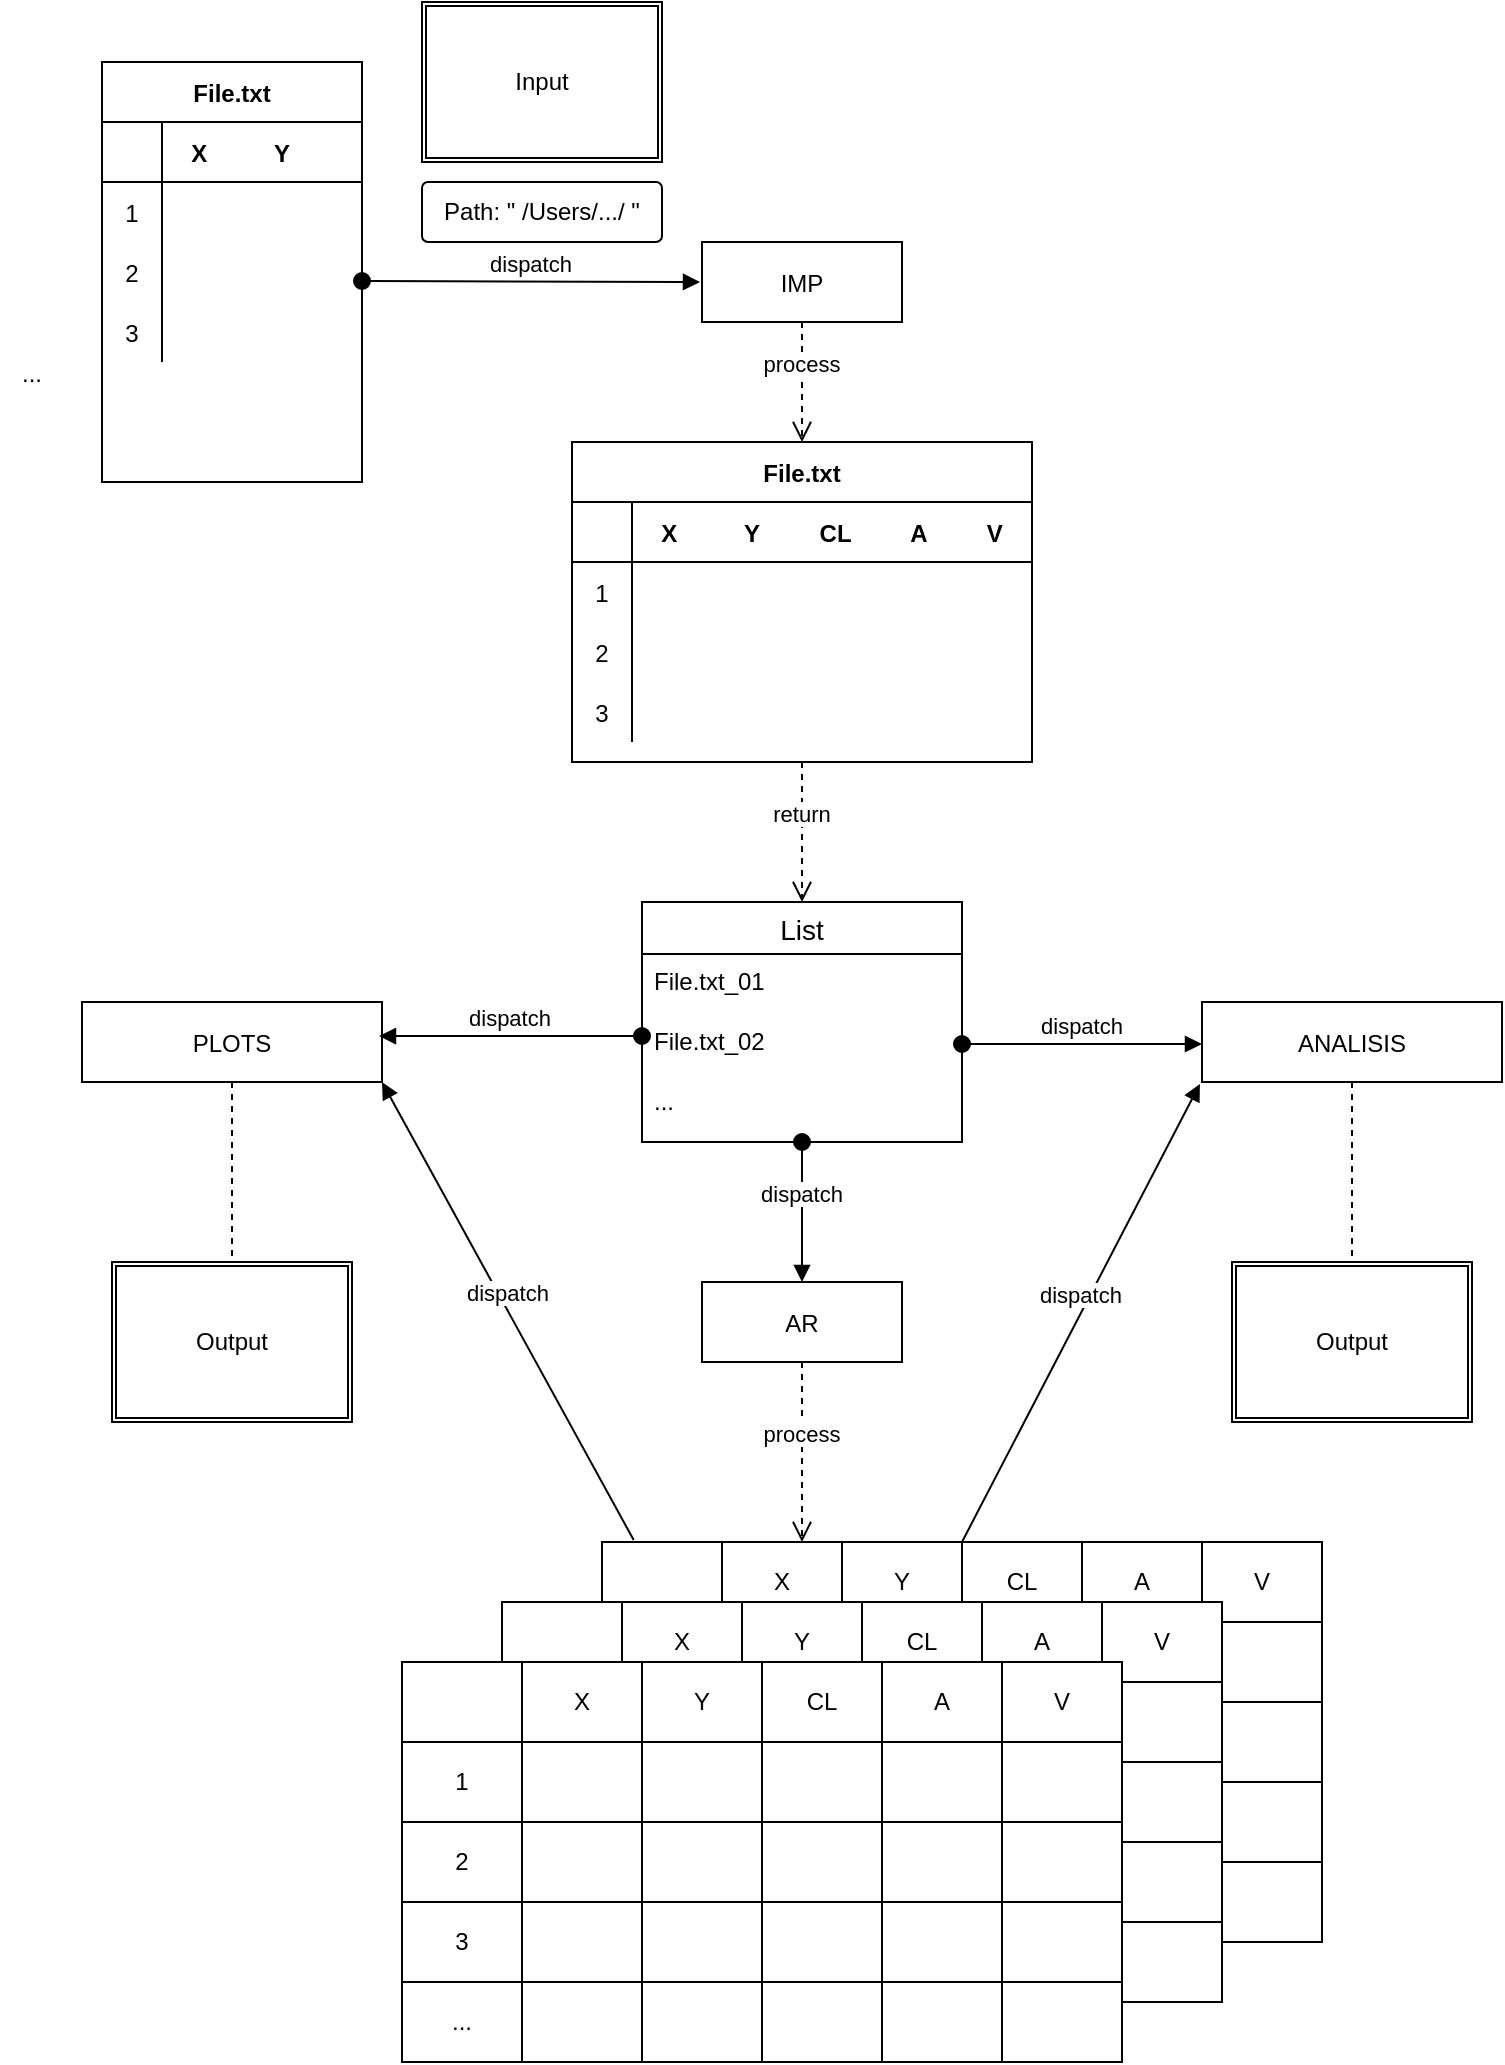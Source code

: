 <mxfile version="13.10.5" type="github">
  <diagram id="kgpKYQtTHZ0yAKxKKP6v" name="Page-1">
    <mxGraphModel dx="830" dy="463" grid="1" gridSize="10" guides="1" tooltips="1" connect="1" arrows="1" fold="1" page="1" pageScale="1" pageWidth="850" pageHeight="1100" math="0" shadow="0">
      <root>
        <mxCell id="0" />
        <mxCell id="1" parent="0" />
        <mxCell id="3nuBFxr9cyL0pnOWT2aG-1" value="ANALISIS" style="shape=umlLifeline;perimeter=lifelinePerimeter;container=1;collapsible=0;recursiveResize=0;rounded=0;shadow=0;strokeWidth=1;" parent="1" vertex="1">
          <mxGeometry x="640" y="540" width="150" height="130" as="geometry" />
        </mxCell>
        <mxCell id="3nuBFxr9cyL0pnOWT2aG-5" value="IMP" style="shape=umlLifeline;perimeter=lifelinePerimeter;container=1;collapsible=0;recursiveResize=0;rounded=0;shadow=0;strokeWidth=1;" parent="1" vertex="1">
          <mxGeometry x="390" y="160" width="100" height="40" as="geometry" />
        </mxCell>
        <mxCell id="3nuBFxr9cyL0pnOWT2aG-8" value="dispatch" style="verticalAlign=bottom;endArrow=block;shadow=0;strokeWidth=1;entryX=-0.007;entryY=0.315;entryDx=0;entryDy=0;entryPerimeter=0;" parent="1" target="3nuBFxr9cyL0pnOWT2aG-1" edge="1">
          <mxGeometry relative="1" as="geometry">
            <mxPoint x="520" y="810" as="sourcePoint" />
            <mxPoint x="643" y="580" as="targetPoint" />
          </mxGeometry>
        </mxCell>
        <mxCell id="3nuBFxr9cyL0pnOWT2aG-10" value="process" style="verticalAlign=bottom;endArrow=open;dashed=1;endSize=8;shadow=0;strokeWidth=1;exitX=0.5;exitY=1;exitDx=0;exitDy=0;exitPerimeter=0;" parent="1" source="f9aZfMR1xTo5Dr4xOCd6-70" edge="1">
          <mxGeometry relative="1" as="geometry">
            <mxPoint x="440" y="810" as="targetPoint" />
            <mxPoint x="523" y="610" as="sourcePoint" />
          </mxGeometry>
        </mxCell>
        <mxCell id="f9aZfMR1xTo5Dr4xOCd6-3" value="File.txt" style="shape=table;startSize=30;container=1;collapsible=1;childLayout=tableLayout;fixedRows=1;rowLines=0;fontStyle=1;align=center;resizeLast=1;" parent="1" vertex="1">
          <mxGeometry x="90" y="70" width="130" height="210" as="geometry" />
        </mxCell>
        <mxCell id="f9aZfMR1xTo5Dr4xOCd6-4" value="" style="shape=partialRectangle;collapsible=0;dropTarget=0;pointerEvents=0;fillColor=none;top=0;left=0;bottom=1;right=0;points=[[0,0.5],[1,0.5]];portConstraint=eastwest;" parent="f9aZfMR1xTo5Dr4xOCd6-3" vertex="1">
          <mxGeometry y="30" width="130" height="30" as="geometry" />
        </mxCell>
        <mxCell id="f9aZfMR1xTo5Dr4xOCd6-5" value="" style="shape=partialRectangle;connectable=0;fillColor=none;top=0;left=0;bottom=0;right=0;fontStyle=1;overflow=hidden;" parent="f9aZfMR1xTo5Dr4xOCd6-4" vertex="1">
          <mxGeometry width="30" height="30" as="geometry" />
        </mxCell>
        <mxCell id="f9aZfMR1xTo5Dr4xOCd6-6" value="  X          Y" style="shape=partialRectangle;connectable=0;fillColor=none;top=0;left=0;bottom=0;right=0;align=left;spacingLeft=6;fontStyle=1;overflow=hidden;" parent="f9aZfMR1xTo5Dr4xOCd6-4" vertex="1">
          <mxGeometry x="30" width="100" height="30" as="geometry" />
        </mxCell>
        <mxCell id="f9aZfMR1xTo5Dr4xOCd6-7" value="" style="shape=partialRectangle;collapsible=0;dropTarget=0;pointerEvents=0;fillColor=none;top=0;left=0;bottom=0;right=0;points=[[0,0.5],[1,0.5]];portConstraint=eastwest;" parent="f9aZfMR1xTo5Dr4xOCd6-3" vertex="1">
          <mxGeometry y="60" width="130" height="30" as="geometry" />
        </mxCell>
        <mxCell id="f9aZfMR1xTo5Dr4xOCd6-8" value="1" style="shape=partialRectangle;connectable=0;fillColor=none;top=0;left=0;bottom=0;right=0;editable=1;overflow=hidden;" parent="f9aZfMR1xTo5Dr4xOCd6-7" vertex="1">
          <mxGeometry width="30" height="30" as="geometry" />
        </mxCell>
        <mxCell id="f9aZfMR1xTo5Dr4xOCd6-9" value="" style="shape=partialRectangle;connectable=0;fillColor=none;top=0;left=0;bottom=0;right=0;align=left;spacingLeft=6;overflow=hidden;" parent="f9aZfMR1xTo5Dr4xOCd6-7" vertex="1">
          <mxGeometry x="30" width="100" height="30" as="geometry" />
        </mxCell>
        <mxCell id="f9aZfMR1xTo5Dr4xOCd6-10" value="" style="shape=partialRectangle;collapsible=0;dropTarget=0;pointerEvents=0;fillColor=none;top=0;left=0;bottom=0;right=0;points=[[0,0.5],[1,0.5]];portConstraint=eastwest;" parent="f9aZfMR1xTo5Dr4xOCd6-3" vertex="1">
          <mxGeometry y="90" width="130" height="30" as="geometry" />
        </mxCell>
        <mxCell id="f9aZfMR1xTo5Dr4xOCd6-11" value="2" style="shape=partialRectangle;connectable=0;fillColor=none;top=0;left=0;bottom=0;right=0;editable=1;overflow=hidden;" parent="f9aZfMR1xTo5Dr4xOCd6-10" vertex="1">
          <mxGeometry width="30" height="30" as="geometry" />
        </mxCell>
        <mxCell id="f9aZfMR1xTo5Dr4xOCd6-12" value="" style="shape=partialRectangle;connectable=0;fillColor=none;top=0;left=0;bottom=0;right=0;align=left;spacingLeft=6;overflow=hidden;" parent="f9aZfMR1xTo5Dr4xOCd6-10" vertex="1">
          <mxGeometry x="30" width="100" height="30" as="geometry" />
        </mxCell>
        <mxCell id="f9aZfMR1xTo5Dr4xOCd6-13" value="" style="shape=partialRectangle;collapsible=0;dropTarget=0;pointerEvents=0;fillColor=none;top=0;left=0;bottom=0;right=0;points=[[0,0.5],[1,0.5]];portConstraint=eastwest;" parent="f9aZfMR1xTo5Dr4xOCd6-3" vertex="1">
          <mxGeometry y="120" width="130" height="30" as="geometry" />
        </mxCell>
        <mxCell id="f9aZfMR1xTo5Dr4xOCd6-14" value="3" style="shape=partialRectangle;connectable=0;fillColor=none;top=0;left=0;bottom=0;right=0;editable=1;overflow=hidden;" parent="f9aZfMR1xTo5Dr4xOCd6-13" vertex="1">
          <mxGeometry width="30" height="30" as="geometry" />
        </mxCell>
        <mxCell id="f9aZfMR1xTo5Dr4xOCd6-15" value="" style="shape=partialRectangle;connectable=0;fillColor=none;top=0;left=0;bottom=0;right=0;align=left;spacingLeft=6;overflow=hidden;" parent="f9aZfMR1xTo5Dr4xOCd6-13" vertex="1">
          <mxGeometry x="30" width="100" height="30" as="geometry" />
        </mxCell>
        <mxCell id="f9aZfMR1xTo5Dr4xOCd6-17" value="..." style="shape=partialRectangle;connectable=0;fillColor=none;top=0;left=0;bottom=0;right=0;editable=1;overflow=hidden;" parent="1" vertex="1">
          <mxGeometry x="40" y="210" width="30" height="30" as="geometry" />
        </mxCell>
        <mxCell id="f9aZfMR1xTo5Dr4xOCd6-44" value="List" style="swimlane;fontStyle=0;childLayout=stackLayout;horizontal=1;startSize=26;horizontalStack=0;resizeParent=1;resizeParentMax=0;resizeLast=0;collapsible=1;marginBottom=0;align=center;fontSize=14;" parent="1" vertex="1">
          <mxGeometry x="360" y="490" width="160" height="120" as="geometry" />
        </mxCell>
        <mxCell id="f9aZfMR1xTo5Dr4xOCd6-45" value="File.txt_01&#xa;" style="text;strokeColor=none;fillColor=none;spacingLeft=4;spacingRight=4;overflow=hidden;rotatable=0;points=[[0,0.5],[1,0.5]];portConstraint=eastwest;fontSize=12;" parent="f9aZfMR1xTo5Dr4xOCd6-44" vertex="1">
          <mxGeometry y="26" width="160" height="30" as="geometry" />
        </mxCell>
        <mxCell id="f9aZfMR1xTo5Dr4xOCd6-46" value="File.txt_02&#xa;" style="text;strokeColor=none;fillColor=none;spacingLeft=4;spacingRight=4;overflow=hidden;rotatable=0;points=[[0,0.5],[1,0.5]];portConstraint=eastwest;fontSize=12;" parent="f9aZfMR1xTo5Dr4xOCd6-44" vertex="1">
          <mxGeometry y="56" width="160" height="30" as="geometry" />
        </mxCell>
        <mxCell id="f9aZfMR1xTo5Dr4xOCd6-47" value="..." style="text;strokeColor=none;fillColor=none;spacingLeft=4;spacingRight=4;overflow=hidden;rotatable=0;points=[[0,0.5],[1,0.5]];portConstraint=eastwest;fontSize=12;" parent="f9aZfMR1xTo5Dr4xOCd6-44" vertex="1">
          <mxGeometry y="86" width="160" height="34" as="geometry" />
        </mxCell>
        <mxCell id="f9aZfMR1xTo5Dr4xOCd6-71" value="dispatch" style="verticalAlign=bottom;startArrow=oval;endArrow=block;startSize=8;shadow=0;strokeWidth=1;exitX=1;exitY=0.5;exitDx=0;exitDy=0;entryX=0.5;entryY=0;entryDx=0;entryDy=0;entryPerimeter=0;" parent="f9aZfMR1xTo5Dr4xOCd6-44" target="f9aZfMR1xTo5Dr4xOCd6-70" edge="1">
          <mxGeometry relative="1" as="geometry">
            <mxPoint x="80" y="120" as="sourcePoint" />
            <mxPoint x="200" y="120" as="targetPoint" />
          </mxGeometry>
        </mxCell>
        <mxCell id="f9aZfMR1xTo5Dr4xOCd6-50" value="Path: &quot; /Users/.../ &quot;" style="rounded=1;arcSize=10;whiteSpace=wrap;html=1;align=center;" parent="1" vertex="1">
          <mxGeometry x="250" y="130" width="120" height="30" as="geometry" />
        </mxCell>
        <mxCell id="f9aZfMR1xTo5Dr4xOCd6-51" value="PLOTS" style="shape=umlLifeline;perimeter=lifelinePerimeter;container=1;collapsible=0;recursiveResize=0;rounded=0;shadow=0;strokeWidth=1;" parent="1" vertex="1">
          <mxGeometry x="80" y="540" width="150" height="130" as="geometry" />
        </mxCell>
        <mxCell id="3nuBFxr9cyL0pnOWT2aG-3" value="dispatch" style="verticalAlign=bottom;startArrow=oval;endArrow=block;startSize=8;shadow=0;strokeWidth=1;exitX=1;exitY=0.5;exitDx=0;exitDy=0;" parent="1" source="f9aZfMR1xTo5Dr4xOCd6-46" edge="1">
          <mxGeometry relative="1" as="geometry">
            <mxPoint x="540" y="560.5" as="sourcePoint" />
            <mxPoint x="640" y="561" as="targetPoint" />
          </mxGeometry>
        </mxCell>
        <mxCell id="f9aZfMR1xTo5Dr4xOCd6-52" value="dispatch" style="verticalAlign=bottom;startArrow=oval;endArrow=block;startSize=8;shadow=0;strokeWidth=1;entryX=0.99;entryY=0.131;entryDx=0;entryDy=0;entryPerimeter=0;" parent="1" target="f9aZfMR1xTo5Dr4xOCd6-51" edge="1">
          <mxGeometry relative="1" as="geometry">
            <mxPoint x="360" y="557" as="sourcePoint" />
            <mxPoint x="290" y="560.5" as="targetPoint" />
          </mxGeometry>
        </mxCell>
        <mxCell id="f9aZfMR1xTo5Dr4xOCd6-54" value="File.txt" style="shape=table;startSize=30;container=1;collapsible=1;childLayout=tableLayout;fixedRows=1;rowLines=0;fontStyle=1;align=center;resizeLast=1;" parent="1" vertex="1">
          <mxGeometry x="325" y="260" width="230" height="160" as="geometry" />
        </mxCell>
        <mxCell id="f9aZfMR1xTo5Dr4xOCd6-55" value="" style="shape=partialRectangle;collapsible=0;dropTarget=0;pointerEvents=0;fillColor=none;top=0;left=0;bottom=1;right=0;points=[[0,0.5],[1,0.5]];portConstraint=eastwest;" parent="f9aZfMR1xTo5Dr4xOCd6-54" vertex="1">
          <mxGeometry y="30" width="230" height="30" as="geometry" />
        </mxCell>
        <mxCell id="f9aZfMR1xTo5Dr4xOCd6-56" value="" style="shape=partialRectangle;connectable=0;fillColor=none;top=0;left=0;bottom=0;right=0;fontStyle=1;overflow=hidden;" parent="f9aZfMR1xTo5Dr4xOCd6-55" vertex="1">
          <mxGeometry width="30" height="30" as="geometry" />
        </mxCell>
        <mxCell id="f9aZfMR1xTo5Dr4xOCd6-57" value="  X          Y         CL         A         V" style="shape=partialRectangle;connectable=0;fillColor=none;top=0;left=0;bottom=0;right=0;align=left;spacingLeft=6;fontStyle=1;overflow=hidden;" parent="f9aZfMR1xTo5Dr4xOCd6-55" vertex="1">
          <mxGeometry x="30" width="200" height="30" as="geometry" />
        </mxCell>
        <mxCell id="f9aZfMR1xTo5Dr4xOCd6-58" value="" style="shape=partialRectangle;collapsible=0;dropTarget=0;pointerEvents=0;fillColor=none;top=0;left=0;bottom=0;right=0;points=[[0,0.5],[1,0.5]];portConstraint=eastwest;" parent="f9aZfMR1xTo5Dr4xOCd6-54" vertex="1">
          <mxGeometry y="60" width="230" height="30" as="geometry" />
        </mxCell>
        <mxCell id="f9aZfMR1xTo5Dr4xOCd6-59" value="1" style="shape=partialRectangle;connectable=0;fillColor=none;top=0;left=0;bottom=0;right=0;editable=1;overflow=hidden;" parent="f9aZfMR1xTo5Dr4xOCd6-58" vertex="1">
          <mxGeometry width="30" height="30" as="geometry" />
        </mxCell>
        <mxCell id="f9aZfMR1xTo5Dr4xOCd6-60" value="" style="shape=partialRectangle;connectable=0;fillColor=none;top=0;left=0;bottom=0;right=0;align=left;spacingLeft=6;overflow=hidden;" parent="f9aZfMR1xTo5Dr4xOCd6-58" vertex="1">
          <mxGeometry x="30" width="200" height="30" as="geometry" />
        </mxCell>
        <mxCell id="f9aZfMR1xTo5Dr4xOCd6-61" value="" style="shape=partialRectangle;collapsible=0;dropTarget=0;pointerEvents=0;fillColor=none;top=0;left=0;bottom=0;right=0;points=[[0,0.5],[1,0.5]];portConstraint=eastwest;" parent="f9aZfMR1xTo5Dr4xOCd6-54" vertex="1">
          <mxGeometry y="90" width="230" height="30" as="geometry" />
        </mxCell>
        <mxCell id="f9aZfMR1xTo5Dr4xOCd6-62" value="2" style="shape=partialRectangle;connectable=0;fillColor=none;top=0;left=0;bottom=0;right=0;editable=1;overflow=hidden;" parent="f9aZfMR1xTo5Dr4xOCd6-61" vertex="1">
          <mxGeometry width="30" height="30" as="geometry" />
        </mxCell>
        <mxCell id="f9aZfMR1xTo5Dr4xOCd6-63" value="" style="shape=partialRectangle;connectable=0;fillColor=none;top=0;left=0;bottom=0;right=0;align=left;spacingLeft=6;overflow=hidden;" parent="f9aZfMR1xTo5Dr4xOCd6-61" vertex="1">
          <mxGeometry x="30" width="200" height="30" as="geometry" />
        </mxCell>
        <mxCell id="f9aZfMR1xTo5Dr4xOCd6-64" value="" style="shape=partialRectangle;collapsible=0;dropTarget=0;pointerEvents=0;fillColor=none;top=0;left=0;bottom=0;right=0;points=[[0,0.5],[1,0.5]];portConstraint=eastwest;" parent="f9aZfMR1xTo5Dr4xOCd6-54" vertex="1">
          <mxGeometry y="120" width="230" height="30" as="geometry" />
        </mxCell>
        <mxCell id="f9aZfMR1xTo5Dr4xOCd6-65" value="3" style="shape=partialRectangle;connectable=0;fillColor=none;top=0;left=0;bottom=0;right=0;editable=1;overflow=hidden;" parent="f9aZfMR1xTo5Dr4xOCd6-64" vertex="1">
          <mxGeometry width="30" height="30" as="geometry" />
        </mxCell>
        <mxCell id="f9aZfMR1xTo5Dr4xOCd6-66" value="" style="shape=partialRectangle;connectable=0;fillColor=none;top=0;left=0;bottom=0;right=0;align=left;spacingLeft=6;overflow=hidden;" parent="f9aZfMR1xTo5Dr4xOCd6-64" vertex="1">
          <mxGeometry x="30" width="200" height="30" as="geometry" />
        </mxCell>
        <mxCell id="f9aZfMR1xTo5Dr4xOCd6-67" value="return" style="verticalAlign=bottom;endArrow=open;dashed=1;endSize=8;exitX=0.5;exitY=1;shadow=0;strokeWidth=1;entryX=0.5;entryY=0;entryDx=0;entryDy=0;exitDx=0;exitDy=0;" parent="1" source="f9aZfMR1xTo5Dr4xOCd6-54" target="f9aZfMR1xTo5Dr4xOCd6-44" edge="1">
          <mxGeometry relative="1" as="geometry">
            <mxPoint x="600" y="155" as="targetPoint" />
            <mxPoint x="500" y="154.5" as="sourcePoint" />
          </mxGeometry>
        </mxCell>
        <mxCell id="3nuBFxr9cyL0pnOWT2aG-7" value="process" style="verticalAlign=bottom;endArrow=open;dashed=1;endSize=8;exitX=0.5;exitY=1;shadow=0;strokeWidth=1;entryX=0.5;entryY=0;entryDx=0;entryDy=0;exitDx=0;exitDy=0;exitPerimeter=0;" parent="1" source="3nuBFxr9cyL0pnOWT2aG-5" target="f9aZfMR1xTo5Dr4xOCd6-54" edge="1">
          <mxGeometry relative="1" as="geometry">
            <mxPoint x="320" y="174.5" as="targetPoint" />
            <mxPoint x="490" y="174.5" as="sourcePoint" />
          </mxGeometry>
        </mxCell>
        <mxCell id="f9aZfMR1xTo5Dr4xOCd6-69" value="dispatch" style="verticalAlign=bottom;startArrow=oval;endArrow=block;startSize=8;shadow=0;strokeWidth=1;exitX=1;exitY=0.5;exitDx=0;exitDy=0;entryX=-0.01;entryY=0.5;entryDx=0;entryDy=0;entryPerimeter=0;" parent="1" target="3nuBFxr9cyL0pnOWT2aG-5" edge="1">
          <mxGeometry relative="1" as="geometry">
            <mxPoint x="220" y="179.5" as="sourcePoint" />
            <mxPoint x="340" y="179.5" as="targetPoint" />
          </mxGeometry>
        </mxCell>
        <mxCell id="f9aZfMR1xTo5Dr4xOCd6-70" value="AR" style="shape=umlLifeline;perimeter=lifelinePerimeter;container=1;collapsible=0;recursiveResize=0;rounded=0;shadow=0;strokeWidth=1;" parent="1" vertex="1">
          <mxGeometry x="390" y="680" width="100" height="40" as="geometry" />
        </mxCell>
        <mxCell id="f9aZfMR1xTo5Dr4xOCd6-72" value="" style="shape=table;html=1;whiteSpace=wrap;startSize=0;container=1;collapsible=0;childLayout=tableLayout;" parent="1" vertex="1">
          <mxGeometry x="340" y="810" width="360" height="200" as="geometry" />
        </mxCell>
        <mxCell id="f9aZfMR1xTo5Dr4xOCd6-73" value="" style="shape=partialRectangle;html=1;whiteSpace=wrap;collapsible=0;dropTarget=0;pointerEvents=0;fillColor=none;top=0;left=0;bottom=0;right=0;points=[[0,0.5],[1,0.5]];portConstraint=eastwest;" parent="f9aZfMR1xTo5Dr4xOCd6-72" vertex="1">
          <mxGeometry width="360" height="40" as="geometry" />
        </mxCell>
        <mxCell id="f9aZfMR1xTo5Dr4xOCd6-74" value="" style="shape=partialRectangle;html=1;whiteSpace=wrap;connectable=0;fillColor=none;top=0;left=0;bottom=0;right=0;overflow=hidden;" parent="f9aZfMR1xTo5Dr4xOCd6-73" vertex="1">
          <mxGeometry width="60" height="40" as="geometry" />
        </mxCell>
        <mxCell id="f9aZfMR1xTo5Dr4xOCd6-75" value="X" style="shape=partialRectangle;html=1;whiteSpace=wrap;connectable=0;fillColor=none;top=0;left=0;bottom=0;right=0;overflow=hidden;" parent="f9aZfMR1xTo5Dr4xOCd6-73" vertex="1">
          <mxGeometry x="60" width="60" height="40" as="geometry" />
        </mxCell>
        <mxCell id="f9aZfMR1xTo5Dr4xOCd6-76" value="Y" style="shape=partialRectangle;html=1;whiteSpace=wrap;connectable=0;fillColor=none;top=0;left=0;bottom=0;right=0;overflow=hidden;" parent="f9aZfMR1xTo5Dr4xOCd6-73" vertex="1">
          <mxGeometry x="120" width="60" height="40" as="geometry" />
        </mxCell>
        <mxCell id="f9aZfMR1xTo5Dr4xOCd6-88" value="CL" style="shape=partialRectangle;html=1;whiteSpace=wrap;connectable=0;fillColor=none;top=0;left=0;bottom=0;right=0;overflow=hidden;" parent="f9aZfMR1xTo5Dr4xOCd6-73" vertex="1">
          <mxGeometry x="180" width="60" height="40" as="geometry" />
        </mxCell>
        <mxCell id="f9aZfMR1xTo5Dr4xOCd6-91" value="A" style="shape=partialRectangle;html=1;whiteSpace=wrap;connectable=0;fillColor=none;top=0;left=0;bottom=0;right=0;overflow=hidden;" parent="f9aZfMR1xTo5Dr4xOCd6-73" vertex="1">
          <mxGeometry x="240" width="60" height="40" as="geometry" />
        </mxCell>
        <mxCell id="f9aZfMR1xTo5Dr4xOCd6-94" value="V" style="shape=partialRectangle;html=1;whiteSpace=wrap;connectable=0;fillColor=none;top=0;left=0;bottom=0;right=0;overflow=hidden;" parent="f9aZfMR1xTo5Dr4xOCd6-73" vertex="1">
          <mxGeometry x="300" width="60" height="40" as="geometry" />
        </mxCell>
        <mxCell id="f9aZfMR1xTo5Dr4xOCd6-77" value="" style="shape=partialRectangle;html=1;whiteSpace=wrap;collapsible=0;dropTarget=0;pointerEvents=0;fillColor=none;top=0;left=0;bottom=0;right=0;points=[[0,0.5],[1,0.5]];portConstraint=eastwest;" parent="f9aZfMR1xTo5Dr4xOCd6-72" vertex="1">
          <mxGeometry y="40" width="360" height="40" as="geometry" />
        </mxCell>
        <mxCell id="f9aZfMR1xTo5Dr4xOCd6-78" value="1" style="shape=partialRectangle;html=1;whiteSpace=wrap;connectable=0;fillColor=none;top=0;left=0;bottom=0;right=0;overflow=hidden;" parent="f9aZfMR1xTo5Dr4xOCd6-77" vertex="1">
          <mxGeometry width="60" height="40" as="geometry" />
        </mxCell>
        <mxCell id="f9aZfMR1xTo5Dr4xOCd6-79" value="" style="shape=partialRectangle;html=1;whiteSpace=wrap;connectable=0;fillColor=none;top=0;left=0;bottom=0;right=0;overflow=hidden;" parent="f9aZfMR1xTo5Dr4xOCd6-77" vertex="1">
          <mxGeometry x="60" width="60" height="40" as="geometry" />
        </mxCell>
        <mxCell id="f9aZfMR1xTo5Dr4xOCd6-80" value="" style="shape=partialRectangle;html=1;whiteSpace=wrap;connectable=0;fillColor=none;top=0;left=0;bottom=0;right=0;overflow=hidden;" parent="f9aZfMR1xTo5Dr4xOCd6-77" vertex="1">
          <mxGeometry x="120" width="60" height="40" as="geometry" />
        </mxCell>
        <mxCell id="f9aZfMR1xTo5Dr4xOCd6-89" style="shape=partialRectangle;html=1;whiteSpace=wrap;connectable=0;fillColor=none;top=0;left=0;bottom=0;right=0;overflow=hidden;" parent="f9aZfMR1xTo5Dr4xOCd6-77" vertex="1">
          <mxGeometry x="180" width="60" height="40" as="geometry" />
        </mxCell>
        <mxCell id="f9aZfMR1xTo5Dr4xOCd6-92" style="shape=partialRectangle;html=1;whiteSpace=wrap;connectable=0;fillColor=none;top=0;left=0;bottom=0;right=0;overflow=hidden;" parent="f9aZfMR1xTo5Dr4xOCd6-77" vertex="1">
          <mxGeometry x="240" width="60" height="40" as="geometry" />
        </mxCell>
        <mxCell id="f9aZfMR1xTo5Dr4xOCd6-95" style="shape=partialRectangle;html=1;whiteSpace=wrap;connectable=0;fillColor=none;top=0;left=0;bottom=0;right=0;overflow=hidden;" parent="f9aZfMR1xTo5Dr4xOCd6-77" vertex="1">
          <mxGeometry x="300" width="60" height="40" as="geometry" />
        </mxCell>
        <mxCell id="f9aZfMR1xTo5Dr4xOCd6-81" value="" style="shape=partialRectangle;html=1;whiteSpace=wrap;collapsible=0;dropTarget=0;pointerEvents=0;fillColor=none;top=0;left=0;bottom=0;right=0;points=[[0,0.5],[1,0.5]];portConstraint=eastwest;" parent="f9aZfMR1xTo5Dr4xOCd6-72" vertex="1">
          <mxGeometry y="80" width="360" height="40" as="geometry" />
        </mxCell>
        <mxCell id="f9aZfMR1xTo5Dr4xOCd6-82" value="2" style="shape=partialRectangle;html=1;whiteSpace=wrap;connectable=0;fillColor=none;top=0;left=0;bottom=0;right=0;overflow=hidden;" parent="f9aZfMR1xTo5Dr4xOCd6-81" vertex="1">
          <mxGeometry width="60" height="40" as="geometry" />
        </mxCell>
        <mxCell id="f9aZfMR1xTo5Dr4xOCd6-83" value="" style="shape=partialRectangle;html=1;whiteSpace=wrap;connectable=0;fillColor=none;top=0;left=0;bottom=0;right=0;overflow=hidden;" parent="f9aZfMR1xTo5Dr4xOCd6-81" vertex="1">
          <mxGeometry x="60" width="60" height="40" as="geometry" />
        </mxCell>
        <mxCell id="f9aZfMR1xTo5Dr4xOCd6-84" value="" style="shape=partialRectangle;html=1;whiteSpace=wrap;connectable=0;fillColor=none;top=0;left=0;bottom=0;right=0;overflow=hidden;" parent="f9aZfMR1xTo5Dr4xOCd6-81" vertex="1">
          <mxGeometry x="120" width="60" height="40" as="geometry" />
        </mxCell>
        <mxCell id="f9aZfMR1xTo5Dr4xOCd6-90" style="shape=partialRectangle;html=1;whiteSpace=wrap;connectable=0;fillColor=none;top=0;left=0;bottom=0;right=0;overflow=hidden;" parent="f9aZfMR1xTo5Dr4xOCd6-81" vertex="1">
          <mxGeometry x="180" width="60" height="40" as="geometry" />
        </mxCell>
        <mxCell id="f9aZfMR1xTo5Dr4xOCd6-93" style="shape=partialRectangle;html=1;whiteSpace=wrap;connectable=0;fillColor=none;top=0;left=0;bottom=0;right=0;overflow=hidden;" parent="f9aZfMR1xTo5Dr4xOCd6-81" vertex="1">
          <mxGeometry x="240" width="60" height="40" as="geometry" />
        </mxCell>
        <mxCell id="f9aZfMR1xTo5Dr4xOCd6-96" style="shape=partialRectangle;html=1;whiteSpace=wrap;connectable=0;fillColor=none;top=0;left=0;bottom=0;right=0;overflow=hidden;" parent="f9aZfMR1xTo5Dr4xOCd6-81" vertex="1">
          <mxGeometry x="300" width="60" height="40" as="geometry" />
        </mxCell>
        <mxCell id="f9aZfMR1xTo5Dr4xOCd6-114" style="shape=partialRectangle;html=1;whiteSpace=wrap;collapsible=0;dropTarget=0;pointerEvents=0;fillColor=none;top=0;left=0;bottom=0;right=0;points=[[0,0.5],[1,0.5]];portConstraint=eastwest;" parent="f9aZfMR1xTo5Dr4xOCd6-72" vertex="1">
          <mxGeometry y="120" width="360" height="40" as="geometry" />
        </mxCell>
        <mxCell id="f9aZfMR1xTo5Dr4xOCd6-115" value="3" style="shape=partialRectangle;html=1;whiteSpace=wrap;connectable=0;fillColor=none;top=0;left=0;bottom=0;right=0;overflow=hidden;" parent="f9aZfMR1xTo5Dr4xOCd6-114" vertex="1">
          <mxGeometry width="60" height="40" as="geometry" />
        </mxCell>
        <mxCell id="f9aZfMR1xTo5Dr4xOCd6-116" style="shape=partialRectangle;html=1;whiteSpace=wrap;connectable=0;fillColor=none;top=0;left=0;bottom=0;right=0;overflow=hidden;" parent="f9aZfMR1xTo5Dr4xOCd6-114" vertex="1">
          <mxGeometry x="60" width="60" height="40" as="geometry" />
        </mxCell>
        <mxCell id="f9aZfMR1xTo5Dr4xOCd6-117" style="shape=partialRectangle;html=1;whiteSpace=wrap;connectable=0;fillColor=none;top=0;left=0;bottom=0;right=0;overflow=hidden;" parent="f9aZfMR1xTo5Dr4xOCd6-114" vertex="1">
          <mxGeometry x="120" width="60" height="40" as="geometry" />
        </mxCell>
        <mxCell id="f9aZfMR1xTo5Dr4xOCd6-118" style="shape=partialRectangle;html=1;whiteSpace=wrap;connectable=0;fillColor=none;top=0;left=0;bottom=0;right=0;overflow=hidden;" parent="f9aZfMR1xTo5Dr4xOCd6-114" vertex="1">
          <mxGeometry x="180" width="60" height="40" as="geometry" />
        </mxCell>
        <mxCell id="f9aZfMR1xTo5Dr4xOCd6-119" style="shape=partialRectangle;html=1;whiteSpace=wrap;connectable=0;fillColor=none;top=0;left=0;bottom=0;right=0;overflow=hidden;" parent="f9aZfMR1xTo5Dr4xOCd6-114" vertex="1">
          <mxGeometry x="240" width="60" height="40" as="geometry" />
        </mxCell>
        <mxCell id="f9aZfMR1xTo5Dr4xOCd6-120" style="shape=partialRectangle;html=1;whiteSpace=wrap;connectable=0;fillColor=none;top=0;left=0;bottom=0;right=0;overflow=hidden;" parent="f9aZfMR1xTo5Dr4xOCd6-114" vertex="1">
          <mxGeometry x="300" width="60" height="40" as="geometry" />
        </mxCell>
        <mxCell id="f9aZfMR1xTo5Dr4xOCd6-121" style="shape=partialRectangle;html=1;whiteSpace=wrap;collapsible=0;dropTarget=0;pointerEvents=0;fillColor=none;top=0;left=0;bottom=0;right=0;points=[[0,0.5],[1,0.5]];portConstraint=eastwest;" parent="f9aZfMR1xTo5Dr4xOCd6-72" vertex="1">
          <mxGeometry y="160" width="360" height="40" as="geometry" />
        </mxCell>
        <mxCell id="f9aZfMR1xTo5Dr4xOCd6-122" value="..." style="shape=partialRectangle;html=1;whiteSpace=wrap;connectable=0;fillColor=none;top=0;left=0;bottom=0;right=0;overflow=hidden;" parent="f9aZfMR1xTo5Dr4xOCd6-121" vertex="1">
          <mxGeometry width="60" height="40" as="geometry" />
        </mxCell>
        <mxCell id="f9aZfMR1xTo5Dr4xOCd6-123" style="shape=partialRectangle;html=1;whiteSpace=wrap;connectable=0;fillColor=none;top=0;left=0;bottom=0;right=0;overflow=hidden;" parent="f9aZfMR1xTo5Dr4xOCd6-121" vertex="1">
          <mxGeometry x="60" width="60" height="40" as="geometry" />
        </mxCell>
        <mxCell id="f9aZfMR1xTo5Dr4xOCd6-124" style="shape=partialRectangle;html=1;whiteSpace=wrap;connectable=0;fillColor=none;top=0;left=0;bottom=0;right=0;overflow=hidden;" parent="f9aZfMR1xTo5Dr4xOCd6-121" vertex="1">
          <mxGeometry x="120" width="60" height="40" as="geometry" />
        </mxCell>
        <mxCell id="f9aZfMR1xTo5Dr4xOCd6-125" style="shape=partialRectangle;html=1;whiteSpace=wrap;connectable=0;fillColor=none;top=0;left=0;bottom=0;right=0;overflow=hidden;" parent="f9aZfMR1xTo5Dr4xOCd6-121" vertex="1">
          <mxGeometry x="180" width="60" height="40" as="geometry" />
        </mxCell>
        <mxCell id="f9aZfMR1xTo5Dr4xOCd6-126" style="shape=partialRectangle;html=1;whiteSpace=wrap;connectable=0;fillColor=none;top=0;left=0;bottom=0;right=0;overflow=hidden;" parent="f9aZfMR1xTo5Dr4xOCd6-121" vertex="1">
          <mxGeometry x="240" width="60" height="40" as="geometry" />
        </mxCell>
        <mxCell id="f9aZfMR1xTo5Dr4xOCd6-127" style="shape=partialRectangle;html=1;whiteSpace=wrap;connectable=0;fillColor=none;top=0;left=0;bottom=0;right=0;overflow=hidden;" parent="f9aZfMR1xTo5Dr4xOCd6-121" vertex="1">
          <mxGeometry x="300" width="60" height="40" as="geometry" />
        </mxCell>
        <mxCell id="f9aZfMR1xTo5Dr4xOCd6-164" value="" style="shape=table;html=1;whiteSpace=wrap;startSize=0;container=1;collapsible=0;childLayout=tableLayout;" parent="1" vertex="1">
          <mxGeometry x="290" y="840" width="360" height="200" as="geometry" />
        </mxCell>
        <mxCell id="f9aZfMR1xTo5Dr4xOCd6-165" value="" style="shape=partialRectangle;html=1;whiteSpace=wrap;collapsible=0;dropTarget=0;pointerEvents=0;fillColor=none;top=0;left=0;bottom=0;right=0;points=[[0,0.5],[1,0.5]];portConstraint=eastwest;" parent="f9aZfMR1xTo5Dr4xOCd6-164" vertex="1">
          <mxGeometry width="360" height="40" as="geometry" />
        </mxCell>
        <mxCell id="f9aZfMR1xTo5Dr4xOCd6-166" value="" style="shape=partialRectangle;html=1;whiteSpace=wrap;connectable=0;fillColor=none;top=0;left=0;bottom=0;right=0;overflow=hidden;" parent="f9aZfMR1xTo5Dr4xOCd6-165" vertex="1">
          <mxGeometry width="60" height="40" as="geometry" />
        </mxCell>
        <mxCell id="f9aZfMR1xTo5Dr4xOCd6-167" value="X" style="shape=partialRectangle;html=1;whiteSpace=wrap;connectable=0;fillColor=none;top=0;left=0;bottom=0;right=0;overflow=hidden;" parent="f9aZfMR1xTo5Dr4xOCd6-165" vertex="1">
          <mxGeometry x="60" width="60" height="40" as="geometry" />
        </mxCell>
        <mxCell id="f9aZfMR1xTo5Dr4xOCd6-168" value="Y" style="shape=partialRectangle;html=1;whiteSpace=wrap;connectable=0;fillColor=none;top=0;left=0;bottom=0;right=0;overflow=hidden;" parent="f9aZfMR1xTo5Dr4xOCd6-165" vertex="1">
          <mxGeometry x="120" width="60" height="40" as="geometry" />
        </mxCell>
        <mxCell id="f9aZfMR1xTo5Dr4xOCd6-169" value="CL" style="shape=partialRectangle;html=1;whiteSpace=wrap;connectable=0;fillColor=none;top=0;left=0;bottom=0;right=0;overflow=hidden;" parent="f9aZfMR1xTo5Dr4xOCd6-165" vertex="1">
          <mxGeometry x="180" width="60" height="40" as="geometry" />
        </mxCell>
        <mxCell id="f9aZfMR1xTo5Dr4xOCd6-170" value="A" style="shape=partialRectangle;html=1;whiteSpace=wrap;connectable=0;fillColor=none;top=0;left=0;bottom=0;right=0;overflow=hidden;" parent="f9aZfMR1xTo5Dr4xOCd6-165" vertex="1">
          <mxGeometry x="240" width="60" height="40" as="geometry" />
        </mxCell>
        <mxCell id="f9aZfMR1xTo5Dr4xOCd6-171" value="V" style="shape=partialRectangle;html=1;whiteSpace=wrap;connectable=0;fillColor=none;top=0;left=0;bottom=0;right=0;overflow=hidden;" parent="f9aZfMR1xTo5Dr4xOCd6-165" vertex="1">
          <mxGeometry x="300" width="60" height="40" as="geometry" />
        </mxCell>
        <mxCell id="f9aZfMR1xTo5Dr4xOCd6-172" value="" style="shape=partialRectangle;html=1;whiteSpace=wrap;collapsible=0;dropTarget=0;pointerEvents=0;fillColor=none;top=0;left=0;bottom=0;right=0;points=[[0,0.5],[1,0.5]];portConstraint=eastwest;" parent="f9aZfMR1xTo5Dr4xOCd6-164" vertex="1">
          <mxGeometry y="40" width="360" height="40" as="geometry" />
        </mxCell>
        <mxCell id="f9aZfMR1xTo5Dr4xOCd6-173" value="1" style="shape=partialRectangle;html=1;whiteSpace=wrap;connectable=0;fillColor=none;top=0;left=0;bottom=0;right=0;overflow=hidden;" parent="f9aZfMR1xTo5Dr4xOCd6-172" vertex="1">
          <mxGeometry width="60" height="40" as="geometry" />
        </mxCell>
        <mxCell id="f9aZfMR1xTo5Dr4xOCd6-174" value="" style="shape=partialRectangle;html=1;whiteSpace=wrap;connectable=0;fillColor=none;top=0;left=0;bottom=0;right=0;overflow=hidden;" parent="f9aZfMR1xTo5Dr4xOCd6-172" vertex="1">
          <mxGeometry x="60" width="60" height="40" as="geometry" />
        </mxCell>
        <mxCell id="f9aZfMR1xTo5Dr4xOCd6-175" value="" style="shape=partialRectangle;html=1;whiteSpace=wrap;connectable=0;fillColor=none;top=0;left=0;bottom=0;right=0;overflow=hidden;" parent="f9aZfMR1xTo5Dr4xOCd6-172" vertex="1">
          <mxGeometry x="120" width="60" height="40" as="geometry" />
        </mxCell>
        <mxCell id="f9aZfMR1xTo5Dr4xOCd6-176" style="shape=partialRectangle;html=1;whiteSpace=wrap;connectable=0;fillColor=none;top=0;left=0;bottom=0;right=0;overflow=hidden;" parent="f9aZfMR1xTo5Dr4xOCd6-172" vertex="1">
          <mxGeometry x="180" width="60" height="40" as="geometry" />
        </mxCell>
        <mxCell id="f9aZfMR1xTo5Dr4xOCd6-177" style="shape=partialRectangle;html=1;whiteSpace=wrap;connectable=0;fillColor=none;top=0;left=0;bottom=0;right=0;overflow=hidden;" parent="f9aZfMR1xTo5Dr4xOCd6-172" vertex="1">
          <mxGeometry x="240" width="60" height="40" as="geometry" />
        </mxCell>
        <mxCell id="f9aZfMR1xTo5Dr4xOCd6-178" style="shape=partialRectangle;html=1;whiteSpace=wrap;connectable=0;fillColor=none;top=0;left=0;bottom=0;right=0;overflow=hidden;" parent="f9aZfMR1xTo5Dr4xOCd6-172" vertex="1">
          <mxGeometry x="300" width="60" height="40" as="geometry" />
        </mxCell>
        <mxCell id="f9aZfMR1xTo5Dr4xOCd6-179" value="" style="shape=partialRectangle;html=1;whiteSpace=wrap;collapsible=0;dropTarget=0;pointerEvents=0;fillColor=none;top=0;left=0;bottom=0;right=0;points=[[0,0.5],[1,0.5]];portConstraint=eastwest;" parent="f9aZfMR1xTo5Dr4xOCd6-164" vertex="1">
          <mxGeometry y="80" width="360" height="40" as="geometry" />
        </mxCell>
        <mxCell id="f9aZfMR1xTo5Dr4xOCd6-180" value="2" style="shape=partialRectangle;html=1;whiteSpace=wrap;connectable=0;fillColor=none;top=0;left=0;bottom=0;right=0;overflow=hidden;" parent="f9aZfMR1xTo5Dr4xOCd6-179" vertex="1">
          <mxGeometry width="60" height="40" as="geometry" />
        </mxCell>
        <mxCell id="f9aZfMR1xTo5Dr4xOCd6-181" value="" style="shape=partialRectangle;html=1;whiteSpace=wrap;connectable=0;fillColor=none;top=0;left=0;bottom=0;right=0;overflow=hidden;" parent="f9aZfMR1xTo5Dr4xOCd6-179" vertex="1">
          <mxGeometry x="60" width="60" height="40" as="geometry" />
        </mxCell>
        <mxCell id="f9aZfMR1xTo5Dr4xOCd6-182" value="" style="shape=partialRectangle;html=1;whiteSpace=wrap;connectable=0;fillColor=none;top=0;left=0;bottom=0;right=0;overflow=hidden;" parent="f9aZfMR1xTo5Dr4xOCd6-179" vertex="1">
          <mxGeometry x="120" width="60" height="40" as="geometry" />
        </mxCell>
        <mxCell id="f9aZfMR1xTo5Dr4xOCd6-183" style="shape=partialRectangle;html=1;whiteSpace=wrap;connectable=0;fillColor=none;top=0;left=0;bottom=0;right=0;overflow=hidden;" parent="f9aZfMR1xTo5Dr4xOCd6-179" vertex="1">
          <mxGeometry x="180" width="60" height="40" as="geometry" />
        </mxCell>
        <mxCell id="f9aZfMR1xTo5Dr4xOCd6-184" style="shape=partialRectangle;html=1;whiteSpace=wrap;connectable=0;fillColor=none;top=0;left=0;bottom=0;right=0;overflow=hidden;" parent="f9aZfMR1xTo5Dr4xOCd6-179" vertex="1">
          <mxGeometry x="240" width="60" height="40" as="geometry" />
        </mxCell>
        <mxCell id="f9aZfMR1xTo5Dr4xOCd6-185" style="shape=partialRectangle;html=1;whiteSpace=wrap;connectable=0;fillColor=none;top=0;left=0;bottom=0;right=0;overflow=hidden;" parent="f9aZfMR1xTo5Dr4xOCd6-179" vertex="1">
          <mxGeometry x="300" width="60" height="40" as="geometry" />
        </mxCell>
        <mxCell id="f9aZfMR1xTo5Dr4xOCd6-186" style="shape=partialRectangle;html=1;whiteSpace=wrap;collapsible=0;dropTarget=0;pointerEvents=0;fillColor=none;top=0;left=0;bottom=0;right=0;points=[[0,0.5],[1,0.5]];portConstraint=eastwest;" parent="f9aZfMR1xTo5Dr4xOCd6-164" vertex="1">
          <mxGeometry y="120" width="360" height="40" as="geometry" />
        </mxCell>
        <mxCell id="f9aZfMR1xTo5Dr4xOCd6-187" value="3" style="shape=partialRectangle;html=1;whiteSpace=wrap;connectable=0;fillColor=none;top=0;left=0;bottom=0;right=0;overflow=hidden;" parent="f9aZfMR1xTo5Dr4xOCd6-186" vertex="1">
          <mxGeometry width="60" height="40" as="geometry" />
        </mxCell>
        <mxCell id="f9aZfMR1xTo5Dr4xOCd6-188" style="shape=partialRectangle;html=1;whiteSpace=wrap;connectable=0;fillColor=none;top=0;left=0;bottom=0;right=0;overflow=hidden;" parent="f9aZfMR1xTo5Dr4xOCd6-186" vertex="1">
          <mxGeometry x="60" width="60" height="40" as="geometry" />
        </mxCell>
        <mxCell id="f9aZfMR1xTo5Dr4xOCd6-189" style="shape=partialRectangle;html=1;whiteSpace=wrap;connectable=0;fillColor=none;top=0;left=0;bottom=0;right=0;overflow=hidden;" parent="f9aZfMR1xTo5Dr4xOCd6-186" vertex="1">
          <mxGeometry x="120" width="60" height="40" as="geometry" />
        </mxCell>
        <mxCell id="f9aZfMR1xTo5Dr4xOCd6-190" style="shape=partialRectangle;html=1;whiteSpace=wrap;connectable=0;fillColor=none;top=0;left=0;bottom=0;right=0;overflow=hidden;" parent="f9aZfMR1xTo5Dr4xOCd6-186" vertex="1">
          <mxGeometry x="180" width="60" height="40" as="geometry" />
        </mxCell>
        <mxCell id="f9aZfMR1xTo5Dr4xOCd6-191" style="shape=partialRectangle;html=1;whiteSpace=wrap;connectable=0;fillColor=none;top=0;left=0;bottom=0;right=0;overflow=hidden;" parent="f9aZfMR1xTo5Dr4xOCd6-186" vertex="1">
          <mxGeometry x="240" width="60" height="40" as="geometry" />
        </mxCell>
        <mxCell id="f9aZfMR1xTo5Dr4xOCd6-192" style="shape=partialRectangle;html=1;whiteSpace=wrap;connectable=0;fillColor=none;top=0;left=0;bottom=0;right=0;overflow=hidden;" parent="f9aZfMR1xTo5Dr4xOCd6-186" vertex="1">
          <mxGeometry x="300" width="60" height="40" as="geometry" />
        </mxCell>
        <mxCell id="f9aZfMR1xTo5Dr4xOCd6-193" style="shape=partialRectangle;html=1;whiteSpace=wrap;collapsible=0;dropTarget=0;pointerEvents=0;fillColor=none;top=0;left=0;bottom=0;right=0;points=[[0,0.5],[1,0.5]];portConstraint=eastwest;" parent="f9aZfMR1xTo5Dr4xOCd6-164" vertex="1">
          <mxGeometry y="160" width="360" height="40" as="geometry" />
        </mxCell>
        <mxCell id="f9aZfMR1xTo5Dr4xOCd6-194" value="..." style="shape=partialRectangle;html=1;whiteSpace=wrap;connectable=0;fillColor=none;top=0;left=0;bottom=0;right=0;overflow=hidden;" parent="f9aZfMR1xTo5Dr4xOCd6-193" vertex="1">
          <mxGeometry width="60" height="40" as="geometry" />
        </mxCell>
        <mxCell id="f9aZfMR1xTo5Dr4xOCd6-195" style="shape=partialRectangle;html=1;whiteSpace=wrap;connectable=0;fillColor=none;top=0;left=0;bottom=0;right=0;overflow=hidden;" parent="f9aZfMR1xTo5Dr4xOCd6-193" vertex="1">
          <mxGeometry x="60" width="60" height="40" as="geometry" />
        </mxCell>
        <mxCell id="f9aZfMR1xTo5Dr4xOCd6-196" style="shape=partialRectangle;html=1;whiteSpace=wrap;connectable=0;fillColor=none;top=0;left=0;bottom=0;right=0;overflow=hidden;" parent="f9aZfMR1xTo5Dr4xOCd6-193" vertex="1">
          <mxGeometry x="120" width="60" height="40" as="geometry" />
        </mxCell>
        <mxCell id="f9aZfMR1xTo5Dr4xOCd6-197" style="shape=partialRectangle;html=1;whiteSpace=wrap;connectable=0;fillColor=none;top=0;left=0;bottom=0;right=0;overflow=hidden;" parent="f9aZfMR1xTo5Dr4xOCd6-193" vertex="1">
          <mxGeometry x="180" width="60" height="40" as="geometry" />
        </mxCell>
        <mxCell id="f9aZfMR1xTo5Dr4xOCd6-198" style="shape=partialRectangle;html=1;whiteSpace=wrap;connectable=0;fillColor=none;top=0;left=0;bottom=0;right=0;overflow=hidden;" parent="f9aZfMR1xTo5Dr4xOCd6-193" vertex="1">
          <mxGeometry x="240" width="60" height="40" as="geometry" />
        </mxCell>
        <mxCell id="f9aZfMR1xTo5Dr4xOCd6-199" style="shape=partialRectangle;html=1;whiteSpace=wrap;connectable=0;fillColor=none;top=0;left=0;bottom=0;right=0;overflow=hidden;" parent="f9aZfMR1xTo5Dr4xOCd6-193" vertex="1">
          <mxGeometry x="300" width="60" height="40" as="geometry" />
        </mxCell>
        <mxCell id="f9aZfMR1xTo5Dr4xOCd6-272" value="" style="shape=table;html=1;whiteSpace=wrap;startSize=0;container=1;collapsible=0;childLayout=tableLayout;" parent="1" vertex="1">
          <mxGeometry x="240" y="870" width="360" height="200" as="geometry" />
        </mxCell>
        <mxCell id="f9aZfMR1xTo5Dr4xOCd6-273" value="" style="shape=partialRectangle;html=1;whiteSpace=wrap;collapsible=0;dropTarget=0;pointerEvents=0;fillColor=none;top=0;left=0;bottom=0;right=0;points=[[0,0.5],[1,0.5]];portConstraint=eastwest;" parent="f9aZfMR1xTo5Dr4xOCd6-272" vertex="1">
          <mxGeometry width="360" height="40" as="geometry" />
        </mxCell>
        <mxCell id="f9aZfMR1xTo5Dr4xOCd6-274" value="" style="shape=partialRectangle;html=1;whiteSpace=wrap;connectable=0;fillColor=none;top=0;left=0;bottom=0;right=0;overflow=hidden;" parent="f9aZfMR1xTo5Dr4xOCd6-273" vertex="1">
          <mxGeometry width="60" height="40" as="geometry" />
        </mxCell>
        <mxCell id="f9aZfMR1xTo5Dr4xOCd6-275" value="X" style="shape=partialRectangle;html=1;whiteSpace=wrap;connectable=0;fillColor=none;top=0;left=0;bottom=0;right=0;overflow=hidden;" parent="f9aZfMR1xTo5Dr4xOCd6-273" vertex="1">
          <mxGeometry x="60" width="60" height="40" as="geometry" />
        </mxCell>
        <mxCell id="f9aZfMR1xTo5Dr4xOCd6-276" value="Y" style="shape=partialRectangle;html=1;whiteSpace=wrap;connectable=0;fillColor=none;top=0;left=0;bottom=0;right=0;overflow=hidden;" parent="f9aZfMR1xTo5Dr4xOCd6-273" vertex="1">
          <mxGeometry x="120" width="60" height="40" as="geometry" />
        </mxCell>
        <mxCell id="f9aZfMR1xTo5Dr4xOCd6-277" value="CL" style="shape=partialRectangle;html=1;whiteSpace=wrap;connectable=0;fillColor=none;top=0;left=0;bottom=0;right=0;overflow=hidden;" parent="f9aZfMR1xTo5Dr4xOCd6-273" vertex="1">
          <mxGeometry x="180" width="60" height="40" as="geometry" />
        </mxCell>
        <mxCell id="f9aZfMR1xTo5Dr4xOCd6-278" value="A" style="shape=partialRectangle;html=1;whiteSpace=wrap;connectable=0;fillColor=none;top=0;left=0;bottom=0;right=0;overflow=hidden;" parent="f9aZfMR1xTo5Dr4xOCd6-273" vertex="1">
          <mxGeometry x="240" width="60" height="40" as="geometry" />
        </mxCell>
        <mxCell id="f9aZfMR1xTo5Dr4xOCd6-279" value="V" style="shape=partialRectangle;html=1;whiteSpace=wrap;connectable=0;fillColor=none;top=0;left=0;bottom=0;right=0;overflow=hidden;" parent="f9aZfMR1xTo5Dr4xOCd6-273" vertex="1">
          <mxGeometry x="300" width="60" height="40" as="geometry" />
        </mxCell>
        <mxCell id="f9aZfMR1xTo5Dr4xOCd6-280" value="" style="shape=partialRectangle;html=1;whiteSpace=wrap;collapsible=0;dropTarget=0;pointerEvents=0;fillColor=none;top=0;left=0;bottom=0;right=0;points=[[0,0.5],[1,0.5]];portConstraint=eastwest;" parent="f9aZfMR1xTo5Dr4xOCd6-272" vertex="1">
          <mxGeometry y="40" width="360" height="40" as="geometry" />
        </mxCell>
        <mxCell id="f9aZfMR1xTo5Dr4xOCd6-281" value="1" style="shape=partialRectangle;html=1;whiteSpace=wrap;connectable=0;fillColor=none;top=0;left=0;bottom=0;right=0;overflow=hidden;" parent="f9aZfMR1xTo5Dr4xOCd6-280" vertex="1">
          <mxGeometry width="60" height="40" as="geometry" />
        </mxCell>
        <mxCell id="f9aZfMR1xTo5Dr4xOCd6-282" value="" style="shape=partialRectangle;html=1;whiteSpace=wrap;connectable=0;fillColor=none;top=0;left=0;bottom=0;right=0;overflow=hidden;" parent="f9aZfMR1xTo5Dr4xOCd6-280" vertex="1">
          <mxGeometry x="60" width="60" height="40" as="geometry" />
        </mxCell>
        <mxCell id="f9aZfMR1xTo5Dr4xOCd6-283" value="" style="shape=partialRectangle;html=1;whiteSpace=wrap;connectable=0;fillColor=none;top=0;left=0;bottom=0;right=0;overflow=hidden;" parent="f9aZfMR1xTo5Dr4xOCd6-280" vertex="1">
          <mxGeometry x="120" width="60" height="40" as="geometry" />
        </mxCell>
        <mxCell id="f9aZfMR1xTo5Dr4xOCd6-284" style="shape=partialRectangle;html=1;whiteSpace=wrap;connectable=0;fillColor=none;top=0;left=0;bottom=0;right=0;overflow=hidden;" parent="f9aZfMR1xTo5Dr4xOCd6-280" vertex="1">
          <mxGeometry x="180" width="60" height="40" as="geometry" />
        </mxCell>
        <mxCell id="f9aZfMR1xTo5Dr4xOCd6-285" style="shape=partialRectangle;html=1;whiteSpace=wrap;connectable=0;fillColor=none;top=0;left=0;bottom=0;right=0;overflow=hidden;" parent="f9aZfMR1xTo5Dr4xOCd6-280" vertex="1">
          <mxGeometry x="240" width="60" height="40" as="geometry" />
        </mxCell>
        <mxCell id="f9aZfMR1xTo5Dr4xOCd6-286" style="shape=partialRectangle;html=1;whiteSpace=wrap;connectable=0;fillColor=none;top=0;left=0;bottom=0;right=0;overflow=hidden;" parent="f9aZfMR1xTo5Dr4xOCd6-280" vertex="1">
          <mxGeometry x="300" width="60" height="40" as="geometry" />
        </mxCell>
        <mxCell id="f9aZfMR1xTo5Dr4xOCd6-287" value="" style="shape=partialRectangle;html=1;whiteSpace=wrap;collapsible=0;dropTarget=0;pointerEvents=0;fillColor=none;top=0;left=0;bottom=0;right=0;points=[[0,0.5],[1,0.5]];portConstraint=eastwest;" parent="f9aZfMR1xTo5Dr4xOCd6-272" vertex="1">
          <mxGeometry y="80" width="360" height="40" as="geometry" />
        </mxCell>
        <mxCell id="f9aZfMR1xTo5Dr4xOCd6-288" value="2" style="shape=partialRectangle;html=1;whiteSpace=wrap;connectable=0;fillColor=none;top=0;left=0;bottom=0;right=0;overflow=hidden;" parent="f9aZfMR1xTo5Dr4xOCd6-287" vertex="1">
          <mxGeometry width="60" height="40" as="geometry" />
        </mxCell>
        <mxCell id="f9aZfMR1xTo5Dr4xOCd6-289" value="" style="shape=partialRectangle;html=1;whiteSpace=wrap;connectable=0;fillColor=none;top=0;left=0;bottom=0;right=0;overflow=hidden;" parent="f9aZfMR1xTo5Dr4xOCd6-287" vertex="1">
          <mxGeometry x="60" width="60" height="40" as="geometry" />
        </mxCell>
        <mxCell id="f9aZfMR1xTo5Dr4xOCd6-290" value="" style="shape=partialRectangle;html=1;whiteSpace=wrap;connectable=0;fillColor=none;top=0;left=0;bottom=0;right=0;overflow=hidden;" parent="f9aZfMR1xTo5Dr4xOCd6-287" vertex="1">
          <mxGeometry x="120" width="60" height="40" as="geometry" />
        </mxCell>
        <mxCell id="f9aZfMR1xTo5Dr4xOCd6-291" style="shape=partialRectangle;html=1;whiteSpace=wrap;connectable=0;fillColor=none;top=0;left=0;bottom=0;right=0;overflow=hidden;" parent="f9aZfMR1xTo5Dr4xOCd6-287" vertex="1">
          <mxGeometry x="180" width="60" height="40" as="geometry" />
        </mxCell>
        <mxCell id="f9aZfMR1xTo5Dr4xOCd6-292" style="shape=partialRectangle;html=1;whiteSpace=wrap;connectable=0;fillColor=none;top=0;left=0;bottom=0;right=0;overflow=hidden;" parent="f9aZfMR1xTo5Dr4xOCd6-287" vertex="1">
          <mxGeometry x="240" width="60" height="40" as="geometry" />
        </mxCell>
        <mxCell id="f9aZfMR1xTo5Dr4xOCd6-293" style="shape=partialRectangle;html=1;whiteSpace=wrap;connectable=0;fillColor=none;top=0;left=0;bottom=0;right=0;overflow=hidden;" parent="f9aZfMR1xTo5Dr4xOCd6-287" vertex="1">
          <mxGeometry x="300" width="60" height="40" as="geometry" />
        </mxCell>
        <mxCell id="f9aZfMR1xTo5Dr4xOCd6-294" style="shape=partialRectangle;html=1;whiteSpace=wrap;collapsible=0;dropTarget=0;pointerEvents=0;fillColor=none;top=0;left=0;bottom=0;right=0;points=[[0,0.5],[1,0.5]];portConstraint=eastwest;" parent="f9aZfMR1xTo5Dr4xOCd6-272" vertex="1">
          <mxGeometry y="120" width="360" height="40" as="geometry" />
        </mxCell>
        <mxCell id="f9aZfMR1xTo5Dr4xOCd6-295" value="3" style="shape=partialRectangle;html=1;whiteSpace=wrap;connectable=0;fillColor=none;top=0;left=0;bottom=0;right=0;overflow=hidden;" parent="f9aZfMR1xTo5Dr4xOCd6-294" vertex="1">
          <mxGeometry width="60" height="40" as="geometry" />
        </mxCell>
        <mxCell id="f9aZfMR1xTo5Dr4xOCd6-296" style="shape=partialRectangle;html=1;whiteSpace=wrap;connectable=0;fillColor=none;top=0;left=0;bottom=0;right=0;overflow=hidden;" parent="f9aZfMR1xTo5Dr4xOCd6-294" vertex="1">
          <mxGeometry x="60" width="60" height="40" as="geometry" />
        </mxCell>
        <mxCell id="f9aZfMR1xTo5Dr4xOCd6-297" style="shape=partialRectangle;html=1;whiteSpace=wrap;connectable=0;fillColor=none;top=0;left=0;bottom=0;right=0;overflow=hidden;" parent="f9aZfMR1xTo5Dr4xOCd6-294" vertex="1">
          <mxGeometry x="120" width="60" height="40" as="geometry" />
        </mxCell>
        <mxCell id="f9aZfMR1xTo5Dr4xOCd6-298" style="shape=partialRectangle;html=1;whiteSpace=wrap;connectable=0;fillColor=none;top=0;left=0;bottom=0;right=0;overflow=hidden;" parent="f9aZfMR1xTo5Dr4xOCd6-294" vertex="1">
          <mxGeometry x="180" width="60" height="40" as="geometry" />
        </mxCell>
        <mxCell id="f9aZfMR1xTo5Dr4xOCd6-299" style="shape=partialRectangle;html=1;whiteSpace=wrap;connectable=0;fillColor=none;top=0;left=0;bottom=0;right=0;overflow=hidden;" parent="f9aZfMR1xTo5Dr4xOCd6-294" vertex="1">
          <mxGeometry x="240" width="60" height="40" as="geometry" />
        </mxCell>
        <mxCell id="f9aZfMR1xTo5Dr4xOCd6-300" style="shape=partialRectangle;html=1;whiteSpace=wrap;connectable=0;fillColor=none;top=0;left=0;bottom=0;right=0;overflow=hidden;" parent="f9aZfMR1xTo5Dr4xOCd6-294" vertex="1">
          <mxGeometry x="300" width="60" height="40" as="geometry" />
        </mxCell>
        <mxCell id="f9aZfMR1xTo5Dr4xOCd6-301" style="shape=partialRectangle;html=1;whiteSpace=wrap;collapsible=0;dropTarget=0;pointerEvents=0;fillColor=none;top=0;left=0;bottom=0;right=0;points=[[0,0.5],[1,0.5]];portConstraint=eastwest;" parent="f9aZfMR1xTo5Dr4xOCd6-272" vertex="1">
          <mxGeometry y="160" width="360" height="40" as="geometry" />
        </mxCell>
        <mxCell id="f9aZfMR1xTo5Dr4xOCd6-302" value="..." style="shape=partialRectangle;html=1;whiteSpace=wrap;connectable=0;fillColor=none;top=0;left=0;bottom=0;right=0;overflow=hidden;" parent="f9aZfMR1xTo5Dr4xOCd6-301" vertex="1">
          <mxGeometry width="60" height="40" as="geometry" />
        </mxCell>
        <mxCell id="f9aZfMR1xTo5Dr4xOCd6-303" style="shape=partialRectangle;html=1;whiteSpace=wrap;connectable=0;fillColor=none;top=0;left=0;bottom=0;right=0;overflow=hidden;" parent="f9aZfMR1xTo5Dr4xOCd6-301" vertex="1">
          <mxGeometry x="60" width="60" height="40" as="geometry" />
        </mxCell>
        <mxCell id="f9aZfMR1xTo5Dr4xOCd6-304" style="shape=partialRectangle;html=1;whiteSpace=wrap;connectable=0;fillColor=none;top=0;left=0;bottom=0;right=0;overflow=hidden;" parent="f9aZfMR1xTo5Dr4xOCd6-301" vertex="1">
          <mxGeometry x="120" width="60" height="40" as="geometry" />
        </mxCell>
        <mxCell id="f9aZfMR1xTo5Dr4xOCd6-305" style="shape=partialRectangle;html=1;whiteSpace=wrap;connectable=0;fillColor=none;top=0;left=0;bottom=0;right=0;overflow=hidden;" parent="f9aZfMR1xTo5Dr4xOCd6-301" vertex="1">
          <mxGeometry x="180" width="60" height="40" as="geometry" />
        </mxCell>
        <mxCell id="f9aZfMR1xTo5Dr4xOCd6-306" style="shape=partialRectangle;html=1;whiteSpace=wrap;connectable=0;fillColor=none;top=0;left=0;bottom=0;right=0;overflow=hidden;" parent="f9aZfMR1xTo5Dr4xOCd6-301" vertex="1">
          <mxGeometry x="240" width="60" height="40" as="geometry" />
        </mxCell>
        <mxCell id="f9aZfMR1xTo5Dr4xOCd6-307" style="shape=partialRectangle;html=1;whiteSpace=wrap;connectable=0;fillColor=none;top=0;left=0;bottom=0;right=0;overflow=hidden;" parent="f9aZfMR1xTo5Dr4xOCd6-301" vertex="1">
          <mxGeometry x="300" width="60" height="40" as="geometry" />
        </mxCell>
        <mxCell id="f9aZfMR1xTo5Dr4xOCd6-344" value="dispatch" style="verticalAlign=bottom;endArrow=block;entryX=0.02;entryY=0.244;shadow=0;strokeWidth=1;entryDx=0;entryDy=0;entryPerimeter=0;exitX=0.044;exitY=-0.025;exitDx=0;exitDy=0;exitPerimeter=0;" parent="1" source="f9aZfMR1xTo5Dr4xOCd6-73" edge="1">
          <mxGeometry relative="1" as="geometry">
            <mxPoint x="108" y="807.96" as="sourcePoint" />
            <mxPoint x="230" y="580" as="targetPoint" />
          </mxGeometry>
        </mxCell>
        <mxCell id="f9aZfMR1xTo5Dr4xOCd6-349" value="Output" style="shape=ext;double=1;rounded=0;whiteSpace=wrap;html=1;" parent="1" vertex="1">
          <mxGeometry x="95" y="670" width="120" height="80" as="geometry" />
        </mxCell>
        <mxCell id="f9aZfMR1xTo5Dr4xOCd6-350" value="Output" style="shape=ext;double=1;rounded=0;whiteSpace=wrap;html=1;" parent="1" vertex="1">
          <mxGeometry x="655" y="670" width="120" height="80" as="geometry" />
        </mxCell>
        <mxCell id="f9aZfMR1xTo5Dr4xOCd6-351" value="Input" style="shape=ext;double=1;rounded=0;whiteSpace=wrap;html=1;" parent="1" vertex="1">
          <mxGeometry x="250" y="40" width="120" height="80" as="geometry" />
        </mxCell>
      </root>
    </mxGraphModel>
  </diagram>
</mxfile>
